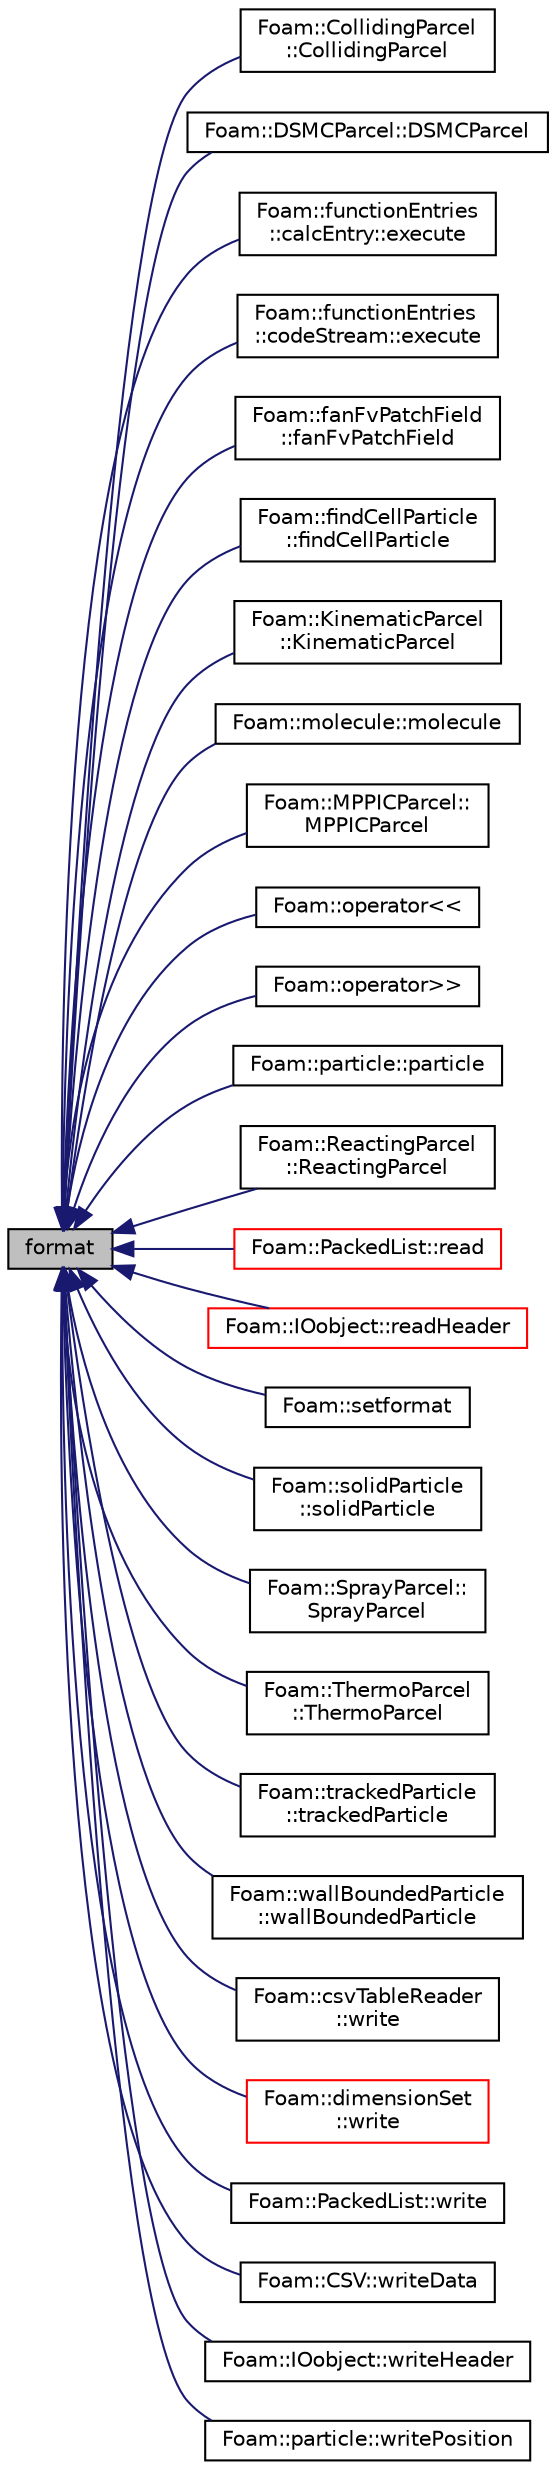 digraph "format"
{
  bgcolor="transparent";
  edge [fontname="Helvetica",fontsize="10",labelfontname="Helvetica",labelfontsize="10"];
  node [fontname="Helvetica",fontsize="10",shape=record];
  rankdir="LR";
  Node1 [label="format",height=0.2,width=0.4,color="black", fillcolor="grey75", style="filled", fontcolor="black"];
  Node1 -> Node2 [dir="back",color="midnightblue",fontsize="10",style="solid",fontname="Helvetica"];
  Node2 [label="Foam::CollidingParcel\l::CollidingParcel",height=0.2,width=0.4,color="black",URL="$a00315.html#a6fc1396e4f0f7c8e5b15e2d9321eddeb",tooltip="Construct from Istream. "];
  Node1 -> Node3 [dir="back",color="midnightblue",fontsize="10",style="solid",fontname="Helvetica"];
  Node3 [label="Foam::DSMCParcel::DSMCParcel",height=0.2,width=0.4,color="black",URL="$a00586.html#a28e924d22196affd67ac681fd87ddec4",tooltip="Construct from Istream. "];
  Node1 -> Node4 [dir="back",color="midnightblue",fontsize="10",style="solid",fontname="Helvetica"];
  Node4 [label="Foam::functionEntries\l::calcEntry::execute",height=0.2,width=0.4,color="black",URL="$a00192.html#a05e7c2e0049c47ef8c3bab8696b6ac1a",tooltip="Execute the functionEntry in a primitiveEntry context. "];
  Node1 -> Node5 [dir="back",color="midnightblue",fontsize="10",style="solid",fontname="Helvetica"];
  Node5 [label="Foam::functionEntries\l::codeStream::execute",height=0.2,width=0.4,color="black",URL="$a00312.html#a05e7c2e0049c47ef8c3bab8696b6ac1a",tooltip="Execute the functionEntry in a primitiveEntry context. "];
  Node1 -> Node6 [dir="back",color="midnightblue",fontsize="10",style="solid",fontname="Helvetica"];
  Node6 [label="Foam::fanFvPatchField\l::fanFvPatchField",height=0.2,width=0.4,color="black",URL="$a00747.html#a7171d8f4f4731b2c58ae95a68086507f"];
  Node1 -> Node7 [dir="back",color="midnightblue",fontsize="10",style="solid",fontname="Helvetica"];
  Node7 [label="Foam::findCellParticle\l::findCellParticle",height=0.2,width=0.4,color="black",URL="$a00801.html#abd80fc22110bf638f2010120b007bb29",tooltip="Construct from Istream. "];
  Node1 -> Node8 [dir="back",color="midnightblue",fontsize="10",style="solid",fontname="Helvetica"];
  Node8 [label="Foam::KinematicParcel\l::KinematicParcel",height=0.2,width=0.4,color="black",URL="$a01233.html#aadba6bb876f56b3c332b7f76c49c600a",tooltip="Construct from Istream. "];
  Node1 -> Node9 [dir="back",color="midnightblue",fontsize="10",style="solid",fontname="Helvetica"];
  Node9 [label="Foam::molecule::molecule",height=0.2,width=0.4,color="black",URL="$a01520.html#ad9087ff4e729ab59ffa0683d5b5b5e7e",tooltip="Construct from Istream. "];
  Node1 -> Node10 [dir="back",color="midnightblue",fontsize="10",style="solid",fontname="Helvetica"];
  Node10 [label="Foam::MPPICParcel::\lMPPICParcel",height=0.2,width=0.4,color="black",URL="$a01538.html#adf0d7c512cd55f77055d4b43594cbf67",tooltip="Construct from Istream. "];
  Node1 -> Node11 [dir="back",color="midnightblue",fontsize="10",style="solid",fontname="Helvetica"];
  Node11 [label="Foam::operator\<\<",height=0.2,width=0.4,color="black",URL="$a10725.html#a0df35d5d679bc115d8afee3f8b04ff9e"];
  Node1 -> Node12 [dir="back",color="midnightblue",fontsize="10",style="solid",fontname="Helvetica"];
  Node12 [label="Foam::operator\>\>",height=0.2,width=0.4,color="black",URL="$a10725.html#aa7d32fde990c7ecac9639caec45249aa"];
  Node1 -> Node13 [dir="back",color="midnightblue",fontsize="10",style="solid",fontname="Helvetica"];
  Node13 [label="Foam::particle::particle",height=0.2,width=0.4,color="black",URL="$a01774.html#ab0a9f83f54de70e33751944e4de5736b",tooltip="Construct from Istream. "];
  Node1 -> Node14 [dir="back",color="midnightblue",fontsize="10",style="solid",fontname="Helvetica"];
  Node14 [label="Foam::ReactingParcel\l::ReactingParcel",height=0.2,width=0.4,color="black",URL="$a02090.html#a428c50f224d33654153d31ec3b3df817",tooltip="Construct from Istream. "];
  Node1 -> Node15 [dir="back",color="midnightblue",fontsize="10",style="solid",fontname="Helvetica"];
  Node15 [label="Foam::PackedList::read",height=0.2,width=0.4,color="red",URL="$a01756.html#a223c472410515286cf5050b0b7b37396",tooltip="Clear list and read from stream. "];
  Node1 -> Node16 [dir="back",color="midnightblue",fontsize="10",style="solid",fontname="Helvetica"];
  Node16 [label="Foam::IOobject::readHeader",height=0.2,width=0.4,color="red",URL="$a01179.html#acc5353ca76293212d9dba8a82c0d9a44",tooltip="Read header. "];
  Node1 -> Node17 [dir="back",color="midnightblue",fontsize="10",style="solid",fontname="Helvetica"];
  Node17 [label="Foam::setformat",height=0.2,width=0.4,color="black",URL="$a10725.html#ac01028c646c2db9d9b49b7ad16d5b479"];
  Node1 -> Node18 [dir="back",color="midnightblue",fontsize="10",style="solid",fontname="Helvetica"];
  Node18 [label="Foam::solidParticle\l::solidParticle",height=0.2,width=0.4,color="black",URL="$a02370.html#a87651f0de8288f57d14b14dc048fd6aa",tooltip="Construct from Istream. "];
  Node1 -> Node19 [dir="back",color="midnightblue",fontsize="10",style="solid",fontname="Helvetica"];
  Node19 [label="Foam::SprayParcel::\lSprayParcel",height=0.2,width=0.4,color="black",URL="$a02408.html#a8744c033f51147ea6977d8b456e06f09",tooltip="Construct from Istream. "];
  Node1 -> Node20 [dir="back",color="midnightblue",fontsize="10",style="solid",fontname="Helvetica"];
  Node20 [label="Foam::ThermoParcel\l::ThermoParcel",height=0.2,width=0.4,color="black",URL="$a02592.html#ac9a7d626d5240be7a286542d99fb5edc",tooltip="Construct from Istream. "];
  Node1 -> Node21 [dir="back",color="midnightblue",fontsize="10",style="solid",fontname="Helvetica"];
  Node21 [label="Foam::trackedParticle\l::trackedParticle",height=0.2,width=0.4,color="black",URL="$a02641.html#ab8bfc0bc65311556db918eee018a8d07",tooltip="Construct from Istream. "];
  Node1 -> Node22 [dir="back",color="midnightblue",fontsize="10",style="solid",fontname="Helvetica"];
  Node22 [label="Foam::wallBoundedParticle\l::wallBoundedParticle",height=0.2,width=0.4,color="black",URL="$a02824.html#af8f7123e81cc31105c62e5c807bd5b63",tooltip="Construct from Istream. "];
  Node1 -> Node23 [dir="back",color="midnightblue",fontsize="10",style="solid",fontname="Helvetica"];
  Node23 [label="Foam::csvTableReader\l::write",height=0.2,width=0.4,color="black",URL="$a00440.html#a4bc86b48333705e13add9de0db8eebd3",tooltip="Write the remaining parameters. "];
  Node1 -> Node24 [dir="back",color="midnightblue",fontsize="10",style="solid",fontname="Helvetica"];
  Node24 [label="Foam::dimensionSet\l::write",height=0.2,width=0.4,color="red",URL="$a00535.html#ab6ebe7cc711ec80d90631044ec3950bf",tooltip="Write using provided units. "];
  Node1 -> Node25 [dir="back",color="midnightblue",fontsize="10",style="solid",fontname="Helvetica"];
  Node25 [label="Foam::PackedList::write",height=0.2,width=0.4,color="black",URL="$a01756.html#a4f4810083cd68515933d923af815a002",tooltip="Write, optionally with indexedOutput. "];
  Node1 -> Node26 [dir="back",color="midnightblue",fontsize="10",style="solid",fontname="Helvetica"];
  Node26 [label="Foam::CSV::writeData",height=0.2,width=0.4,color="black",URL="$a00438.html#a3f337a79b0eea9e1a8a6381894c6cdf9",tooltip="Write in dictionary format. "];
  Node1 -> Node27 [dir="back",color="midnightblue",fontsize="10",style="solid",fontname="Helvetica"];
  Node27 [label="Foam::IOobject::writeHeader",height=0.2,width=0.4,color="black",URL="$a01179.html#a0eb19e4807b9f72e892a5e44d90f5054",tooltip="Write header. Allow override of type. "];
  Node1 -> Node28 [dir="back",color="midnightblue",fontsize="10",style="solid",fontname="Helvetica"];
  Node28 [label="Foam::particle::writePosition",height=0.2,width=0.4,color="black",URL="$a01774.html#a980c915f22505162ae3afa2b46af0455",tooltip="Write the particle position and cell. "];
}
